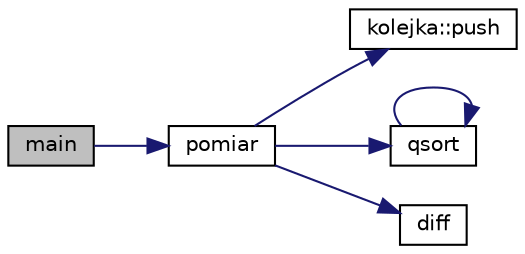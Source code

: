 digraph G
{
  edge [fontname="Helvetica",fontsize="10",labelfontname="Helvetica",labelfontsize="10"];
  node [fontname="Helvetica",fontsize="10",shape=record];
  rankdir="LR";
  Node1 [label="main",height=0.2,width=0.4,color="black", fillcolor="grey75", style="filled" fontcolor="black"];
  Node1 -> Node2 [color="midnightblue",fontsize="10",style="solid",fontname="Helvetica"];
  Node2 [label="pomiar",height=0.2,width=0.4,color="black", fillcolor="white", style="filled",URL="$pomiary_8hh.html#a41466d87f95931be3de0eccdda4a563f",tooltip="Prototyp funkcji mierzacej czas."];
  Node2 -> Node3 [color="midnightblue",fontsize="10",style="solid",fontname="Helvetica"];
  Node3 [label="kolejka::push",height=0.2,width=0.4,color="black", fillcolor="white", style="filled",URL="$classkolejka.html#a9ab5091d52ebfe6cb4785bfd4ec2a0b9",tooltip="Dodaje element."];
  Node2 -> Node4 [color="midnightblue",fontsize="10",style="solid",fontname="Helvetica"];
  Node4 [label="qsort",height=0.2,width=0.4,color="black", fillcolor="white", style="filled",URL="$sortowania_8hh.html#a3f56cc7fcc2745ee52c1a3e22a88ddb4",tooltip="Prototyp funkcji sortowania szybkiego."];
  Node4 -> Node4 [color="midnightblue",fontsize="10",style="solid",fontname="Helvetica"];
  Node2 -> Node5 [color="midnightblue",fontsize="10",style="solid",fontname="Helvetica"];
  Node5 [label="diff",height=0.2,width=0.4,color="black", fillcolor="white", style="filled",URL="$pomiary_8hh.html#a5959b2e100c03e81bd1c5049adf30165"];
}
